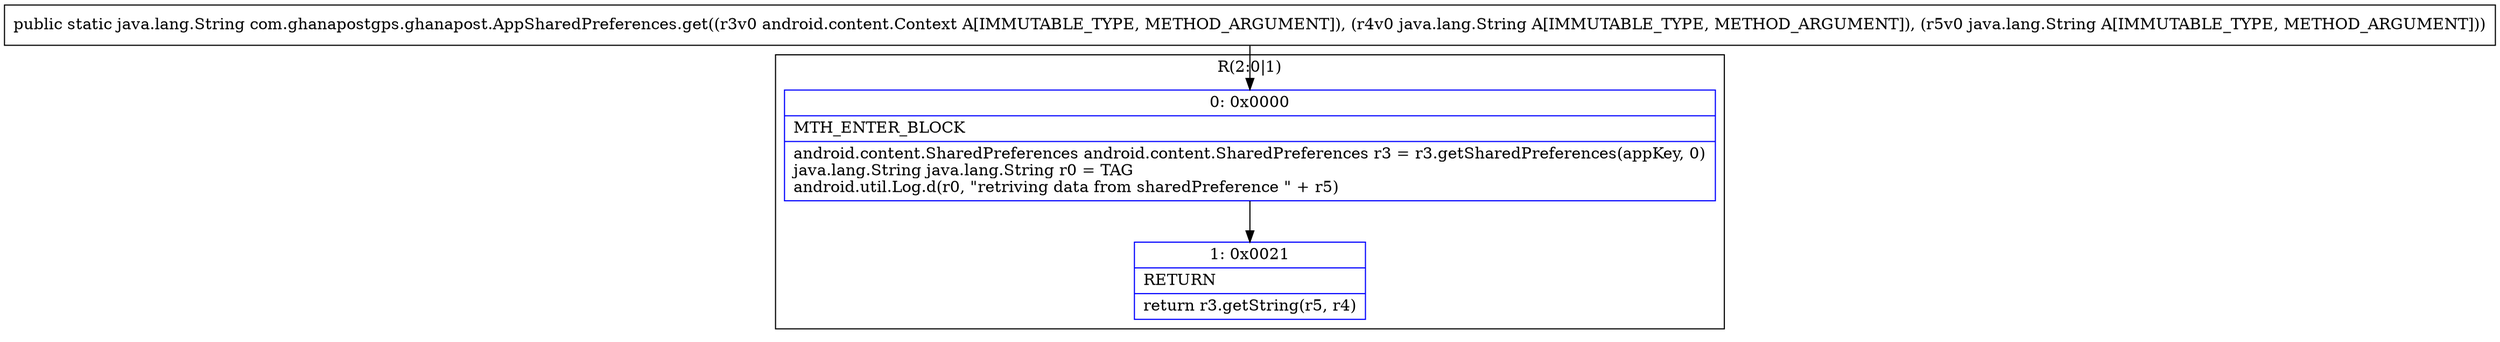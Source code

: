 digraph "CFG forcom.ghanapostgps.ghanapost.AppSharedPreferences.get(Landroid\/content\/Context;Ljava\/lang\/String;Ljava\/lang\/String;)Ljava\/lang\/String;" {
subgraph cluster_Region_649579651 {
label = "R(2:0|1)";
node [shape=record,color=blue];
Node_0 [shape=record,label="{0\:\ 0x0000|MTH_ENTER_BLOCK\l|android.content.SharedPreferences android.content.SharedPreferences r3 = r3.getSharedPreferences(appKey, 0)\ljava.lang.String java.lang.String r0 = TAG\landroid.util.Log.d(r0, \"retriving data from sharedPreference \" + r5)\l}"];
Node_1 [shape=record,label="{1\:\ 0x0021|RETURN\l|return r3.getString(r5, r4)\l}"];
}
MethodNode[shape=record,label="{public static java.lang.String com.ghanapostgps.ghanapost.AppSharedPreferences.get((r3v0 android.content.Context A[IMMUTABLE_TYPE, METHOD_ARGUMENT]), (r4v0 java.lang.String A[IMMUTABLE_TYPE, METHOD_ARGUMENT]), (r5v0 java.lang.String A[IMMUTABLE_TYPE, METHOD_ARGUMENT])) }"];
MethodNode -> Node_0;
Node_0 -> Node_1;
}

